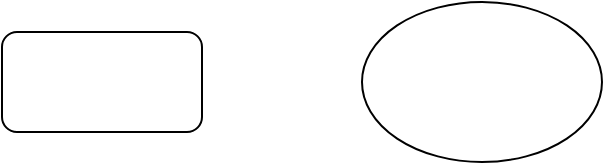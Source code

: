 <mxfile version="21.7.2" type="github">
  <diagram name="Page-1" id="nyp3GmiAeG_XG4jPnBGz">
    <mxGraphModel dx="1161" dy="678" grid="1" gridSize="10" guides="1" tooltips="1" connect="1" arrows="1" fold="1" page="1" pageScale="1" pageWidth="827" pageHeight="1169" math="0" shadow="0">
      <root>
        <mxCell id="0" />
        <mxCell id="1" parent="0" />
        <mxCell id="ViZuPualJHerWlCfLrf--1" value="" style="rounded=1;whiteSpace=wrap;html=1;" parent="1" vertex="1">
          <mxGeometry x="80" y="100" width="100" height="50" as="geometry" />
        </mxCell>
        <mxCell id="PLZtIaLji5ga87Wl7rxq-1" value="" style="ellipse;whiteSpace=wrap;html=1;" vertex="1" parent="1">
          <mxGeometry x="260" y="85" width="120" height="80" as="geometry" />
        </mxCell>
      </root>
    </mxGraphModel>
  </diagram>
</mxfile>
